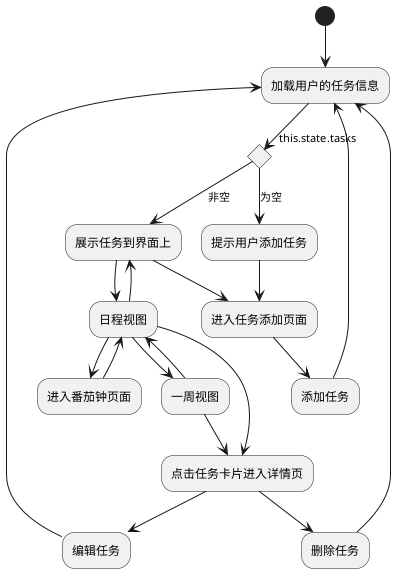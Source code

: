 @startuml chap5-task

(*) --> "加载用户的任务信息"

if "this.state.tasks" then
  -->[为空] "提示用户添加任务"
  --> "进入任务添加页面"
  --> "添加任务"
  --> "加载用户的任务信息"
else
  -->[非空] "展示任务到界面上"
  --> "进入任务添加页面"
endif

"展示任务到界面上" --> "日程视图"
--> "展示任务到界面上"

"日程视图" --> "进入番茄钟页面"
--> "日程视图"

"日程视图" --> "一周视图"
"一周视图" --> "日程视图"

"日程视图" --> "点击任务卡片进入详情页"
"一周视图" --> "点击任务卡片进入详情页"

"点击任务卡片进入详情页" --> "编辑任务"
--> "加载用户的任务信息"

"点击任务卡片进入详情页" --> "删除任务"
--> "加载用户的任务信息"

@enduml
